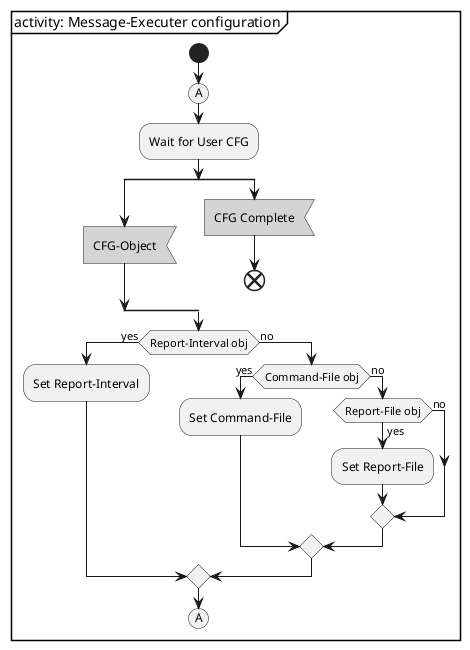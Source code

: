 @startuml

skinparam monochrome true

partition "activity: Message-Executer configuration" {
start
(A)
:Wait for User CFG;

split
	#pink:CFG-Object<
split again
	#pink:CFG Complete<
	end
end split

if (Report-Interval obj) then (yes)
	:Set Report-Interval;
else (no)
	if (Command-File obj) then (yes)
		:Set Command-File;
	else (no)
		if (Report-File obj) then (yes)
			:Set Report-File;
		else (no)
		endif
	endif
endif
	
(A)
}
@enduml